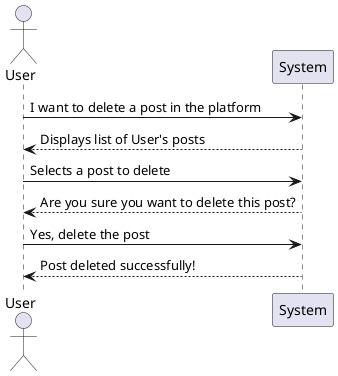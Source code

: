 @startuml


actor User
participant System

User -> System: I want to delete a post in the platform
System --> User: Displays list of User's posts
User -> System: Selects a post to delete
System --> User: Are you sure you want to delete this post?
User -> System: Yes, delete the post
System --> User: Post deleted successfully!
@enduml